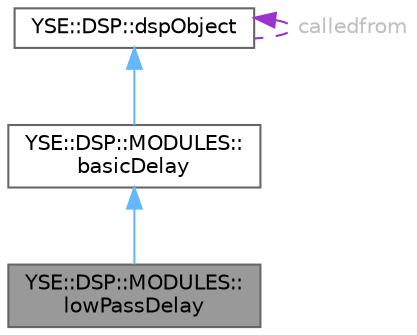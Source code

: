 digraph "YSE::DSP::MODULES::lowPassDelay"
{
 // LATEX_PDF_SIZE
  bgcolor="transparent";
  edge [fontname=Helvetica,fontsize=10,labelfontname=Helvetica,labelfontsize=10];
  node [fontname=Helvetica,fontsize=10,shape=box,height=0.2,width=0.4];
  Node1 [id="Node000001",label="YSE::DSP::MODULES::\llowPassDelay",height=0.2,width=0.4,color="gray40", fillcolor="grey60", style="filled", fontcolor="black",tooltip=" "];
  Node2 -> Node1 [id="edge1_Node000001_Node000002",dir="back",color="steelblue1",style="solid",tooltip=" "];
  Node2 [id="Node000002",label="YSE::DSP::MODULES::\lbasicDelay",height=0.2,width=0.4,color="gray40", fillcolor="white", style="filled",URL="$class_y_s_e_1_1_d_s_p_1_1_m_o_d_u_l_e_s_1_1basic_delay.html",tooltip=" "];
  Node3 -> Node2 [id="edge2_Node000002_Node000003",dir="back",color="steelblue1",style="solid",tooltip=" "];
  Node3 [id="Node000003",label="YSE::DSP::dspObject",height=0.2,width=0.4,color="gray40", fillcolor="white", style="filled",URL="$class_y_s_e_1_1_d_s_p_1_1dsp_object.html",tooltip=" "];
  Node3 -> Node3 [id="edge3_Node000003_Node000003",dir="back",color="darkorchid3",style="dashed",tooltip=" ",label=" calledfrom",fontcolor="grey" ];
}
